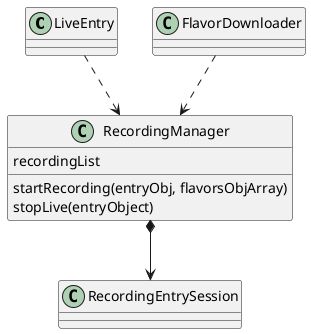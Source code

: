 @startuml

class LiveEntry {

}

class RecordingManager {
    recordingList
    startRecording(entryObj, flavorsObjArray)
    stopLive(entryObject)
}

class RecordingEntrySession {

}

class FlavorDownloader {

}

LiveEntry ..> RecordingManager
RecordingManager *--> RecordingEntrySession
FlavorDownloader ..> RecordingManager

@enduml